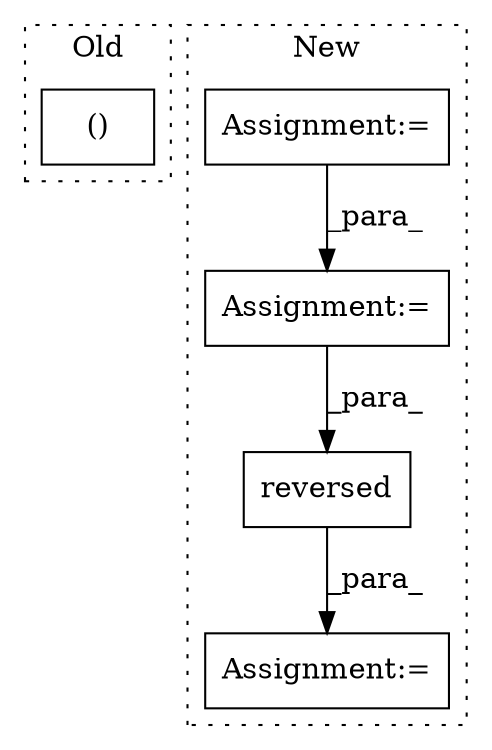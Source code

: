 digraph G {
subgraph cluster0 {
1 [label="()" a="106" s="2006" l="15" shape="box"];
label = "Old";
style="dotted";
}
subgraph cluster1 {
2 [label="reversed" a="32" s="2561,2583" l="9,1" shape="box"];
3 [label="Assignment:=" a="7" s="2423" l="12" shape="box"];
4 [label="Assignment:=" a="7" s="2316" l="1" shape="box"];
5 [label="Assignment:=" a="7" s="2359" l="1" shape="box"];
label = "New";
style="dotted";
}
2 -> 3 [label="_para_"];
4 -> 5 [label="_para_"];
5 -> 2 [label="_para_"];
}